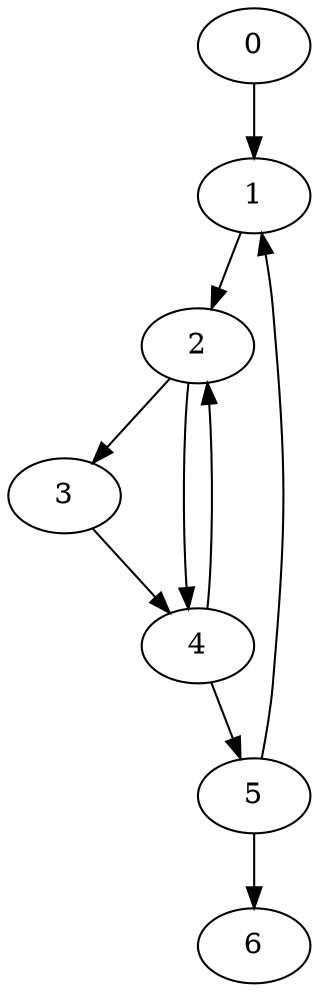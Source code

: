 digraph {
	0
	1
	2
	3
	4
	5
	6
	5 -> 6
	0 -> 1
	5 -> 1
	1 -> 2
	4 -> 2
	2 -> 3
	3 -> 4
	2 -> 4
	4 -> 5
}
